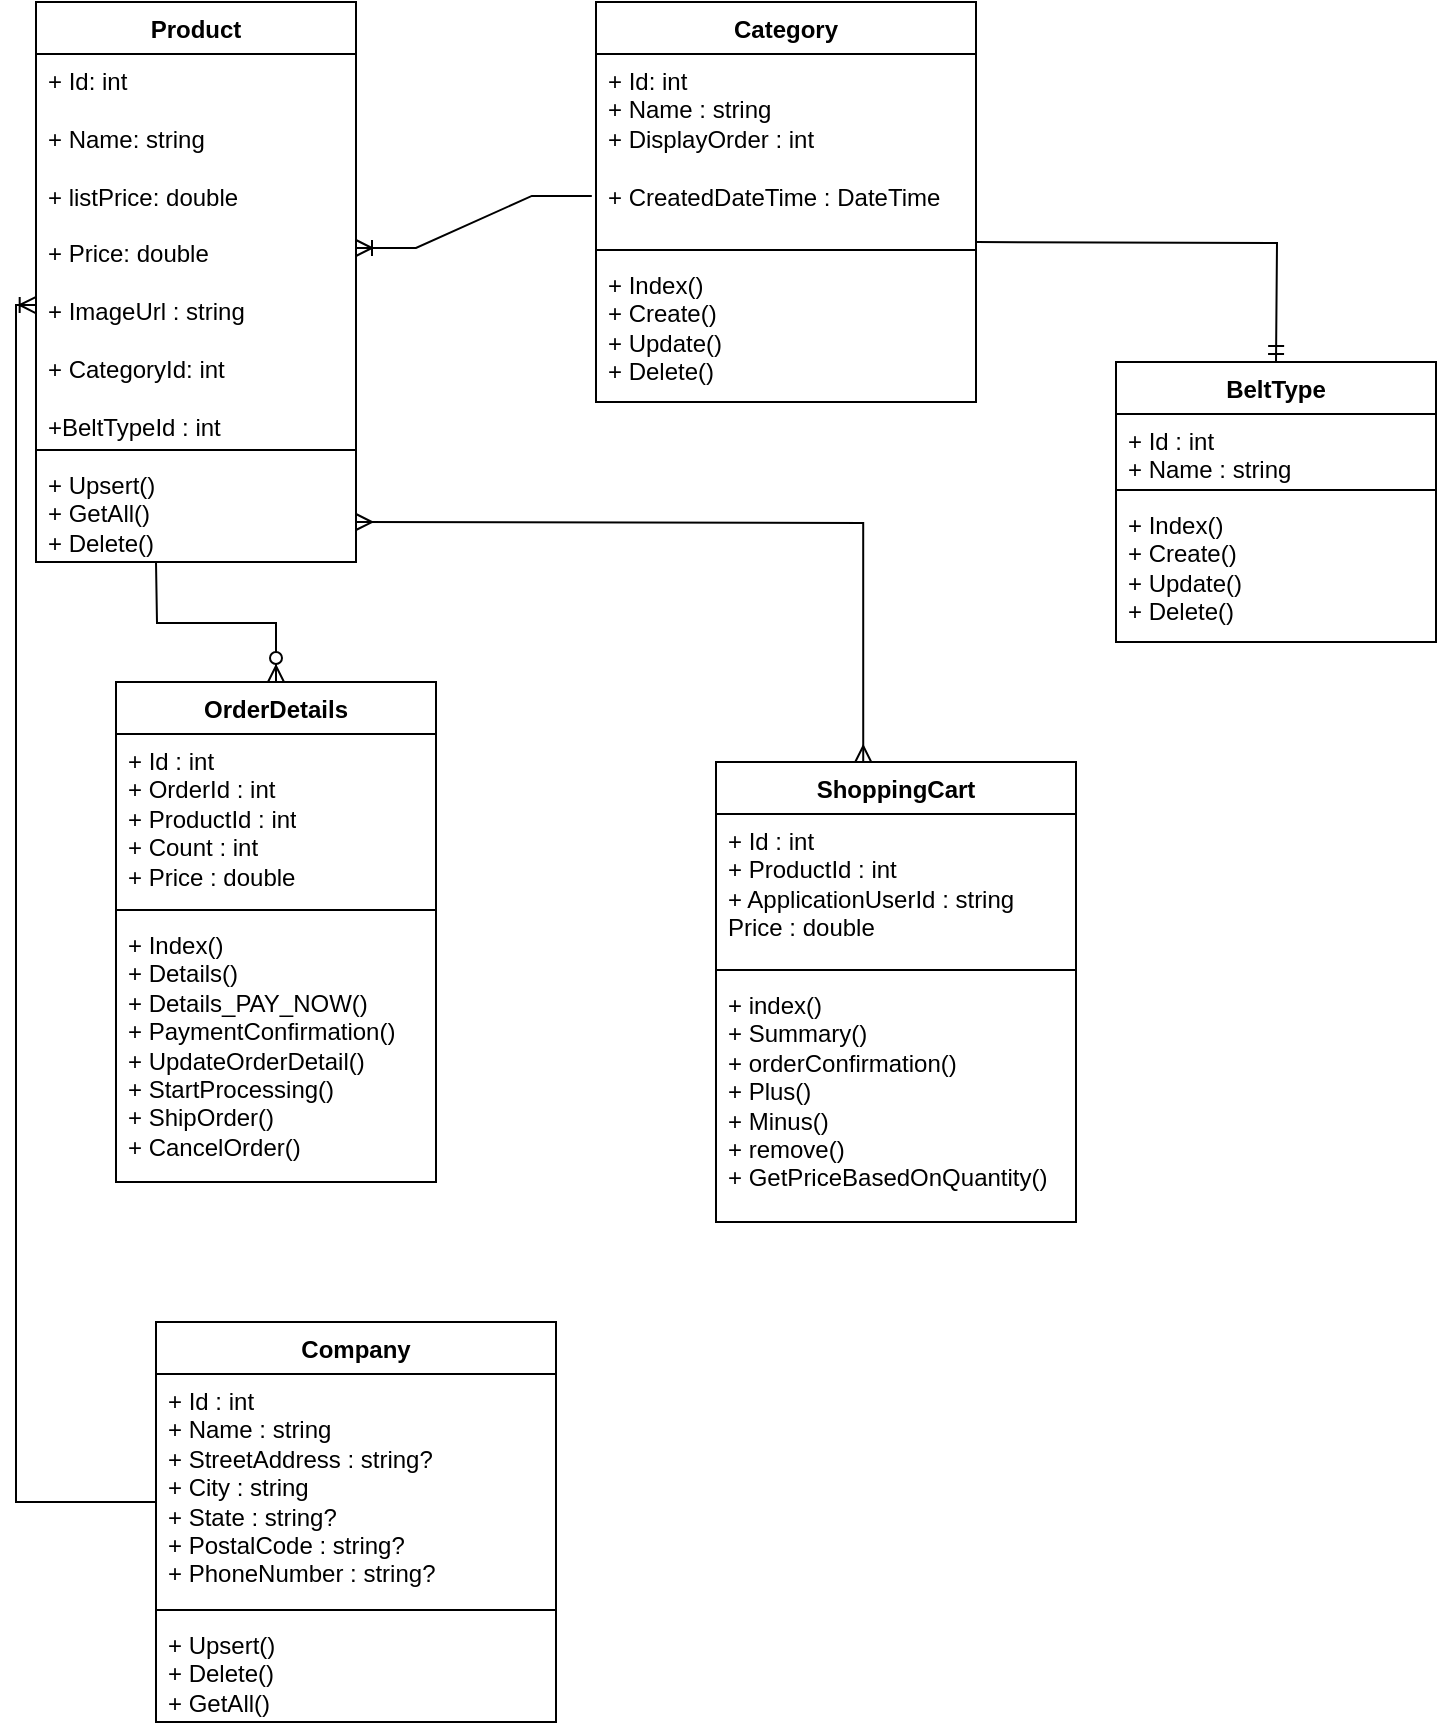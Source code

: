 <mxfile version="21.1.7" type="device">
  <diagram name="Page-1" id="jmzV9hrUy3VjYwiL67zY">
    <mxGraphModel dx="1131" dy="1660" grid="1" gridSize="10" guides="1" tooltips="1" connect="1" arrows="1" fold="1" page="1" pageScale="1" pageWidth="850" pageHeight="1100" math="0" shadow="0">
      <root>
        <mxCell id="0" />
        <mxCell id="1" parent="0" />
        <mxCell id="6e7AexZ8bDhlBcwpjl4Z-26" value="Product" style="swimlane;fontStyle=1;align=center;verticalAlign=top;childLayout=stackLayout;horizontal=1;startSize=26;horizontalStack=0;resizeParent=1;resizeParentMax=0;resizeLast=0;collapsible=1;marginBottom=0;whiteSpace=wrap;html=1;" vertex="1" parent="1">
          <mxGeometry x="30" y="-440" width="160" height="280" as="geometry" />
        </mxCell>
        <mxCell id="6e7AexZ8bDhlBcwpjl4Z-27" value="+ Id: int&lt;br&gt;&lt;br&gt;+ Name: string&lt;br&gt;&lt;br&gt;+ listPrice: double&lt;br style=&quot;border-color: var(--border-color);&quot;&gt;&lt;br style=&quot;border-color: var(--border-color);&quot;&gt;+ Price: double&lt;br style=&quot;border-color: var(--border-color);&quot;&gt;&lt;br style=&quot;border-color: var(--border-color);&quot;&gt;+ ImageUrl : string&lt;br style=&quot;border-color: var(--border-color);&quot;&gt;&lt;br style=&quot;border-color: var(--border-color);&quot;&gt;+ CategoryId: int&lt;br style=&quot;border-color: var(--border-color);&quot;&gt;&lt;br style=&quot;border-color: var(--border-color);&quot;&gt;+BeltTypeId : int" style="text;strokeColor=none;fillColor=none;align=left;verticalAlign=top;spacingLeft=4;spacingRight=4;overflow=hidden;rotatable=0;points=[[0,0.5],[1,0.5]];portConstraint=eastwest;whiteSpace=wrap;html=1;" vertex="1" parent="6e7AexZ8bDhlBcwpjl4Z-26">
          <mxGeometry y="26" width="160" height="194" as="geometry" />
        </mxCell>
        <mxCell id="6e7AexZ8bDhlBcwpjl4Z-62" value="" style="edgeStyle=orthogonalEdgeStyle;fontSize=12;html=1;endArrow=ERzeroToMany;endFill=1;rounded=0;entryX=0.5;entryY=0;entryDx=0;entryDy=0;" edge="1" parent="6e7AexZ8bDhlBcwpjl4Z-26" target="6e7AexZ8bDhlBcwpjl4Z-46">
          <mxGeometry width="100" height="100" relative="1" as="geometry">
            <mxPoint x="60" y="280" as="sourcePoint" />
            <mxPoint x="160" y="180" as="targetPoint" />
          </mxGeometry>
        </mxCell>
        <mxCell id="6e7AexZ8bDhlBcwpjl4Z-28" value="" style="line;strokeWidth=1;fillColor=none;align=left;verticalAlign=middle;spacingTop=-1;spacingLeft=3;spacingRight=3;rotatable=0;labelPosition=right;points=[];portConstraint=eastwest;strokeColor=inherit;" vertex="1" parent="6e7AexZ8bDhlBcwpjl4Z-26">
          <mxGeometry y="220" width="160" height="8" as="geometry" />
        </mxCell>
        <mxCell id="6e7AexZ8bDhlBcwpjl4Z-29" value="+ Upsert()&lt;br&gt;+ GetAll()&lt;br&gt;+ Delete()" style="text;strokeColor=none;fillColor=none;align=left;verticalAlign=top;spacingLeft=4;spacingRight=4;overflow=hidden;rotatable=0;points=[[0,0.5],[1,0.5]];portConstraint=eastwest;whiteSpace=wrap;html=1;" vertex="1" parent="6e7AexZ8bDhlBcwpjl4Z-26">
          <mxGeometry y="228" width="160" height="52" as="geometry" />
        </mxCell>
        <mxCell id="6e7AexZ8bDhlBcwpjl4Z-34" value="Category" style="swimlane;fontStyle=1;align=center;verticalAlign=top;childLayout=stackLayout;horizontal=1;startSize=26;horizontalStack=0;resizeParent=1;resizeParentMax=0;resizeLast=0;collapsible=1;marginBottom=0;whiteSpace=wrap;html=1;" vertex="1" parent="1">
          <mxGeometry x="310" y="-440" width="190" height="200" as="geometry" />
        </mxCell>
        <mxCell id="6e7AexZ8bDhlBcwpjl4Z-35" value="+ Id: int&lt;br&gt;+ Name : string&lt;br&gt;+ DisplayOrder : int&lt;br style=&quot;border-color: var(--border-color);&quot;&gt;&lt;br style=&quot;border-color: var(--border-color);&quot;&gt;+ CreatedDateTime : DateTime" style="text;strokeColor=none;fillColor=none;align=left;verticalAlign=top;spacingLeft=4;spacingRight=4;overflow=hidden;rotatable=0;points=[[0,0.5],[1,0.5]];portConstraint=eastwest;whiteSpace=wrap;html=1;" vertex="1" parent="6e7AexZ8bDhlBcwpjl4Z-34">
          <mxGeometry y="26" width="190" height="94" as="geometry" />
        </mxCell>
        <mxCell id="6e7AexZ8bDhlBcwpjl4Z-36" value="" style="line;strokeWidth=1;fillColor=none;align=left;verticalAlign=middle;spacingTop=-1;spacingLeft=3;spacingRight=3;rotatable=0;labelPosition=right;points=[];portConstraint=eastwest;strokeColor=inherit;" vertex="1" parent="6e7AexZ8bDhlBcwpjl4Z-34">
          <mxGeometry y="120" width="190" height="8" as="geometry" />
        </mxCell>
        <mxCell id="6e7AexZ8bDhlBcwpjl4Z-37" value="+ Index()&lt;br&gt;+ Create()&lt;br&gt;+ Update()&lt;br&gt;+ Delete()" style="text;strokeColor=none;fillColor=none;align=left;verticalAlign=top;spacingLeft=4;spacingRight=4;overflow=hidden;rotatable=0;points=[[0,0.5],[1,0.5]];portConstraint=eastwest;whiteSpace=wrap;html=1;" vertex="1" parent="6e7AexZ8bDhlBcwpjl4Z-34">
          <mxGeometry y="128" width="190" height="72" as="geometry" />
        </mxCell>
        <mxCell id="6e7AexZ8bDhlBcwpjl4Z-38" value="BeltType" style="swimlane;fontStyle=1;align=center;verticalAlign=top;childLayout=stackLayout;horizontal=1;startSize=26;horizontalStack=0;resizeParent=1;resizeParentMax=0;resizeLast=0;collapsible=1;marginBottom=0;whiteSpace=wrap;html=1;" vertex="1" parent="1">
          <mxGeometry x="570" y="-260" width="160" height="140" as="geometry" />
        </mxCell>
        <mxCell id="6e7AexZ8bDhlBcwpjl4Z-39" value="+ Id : int&lt;br&gt;+&amp;nbsp;Name : string" style="text;strokeColor=none;fillColor=none;align=left;verticalAlign=top;spacingLeft=4;spacingRight=4;overflow=hidden;rotatable=0;points=[[0,0.5],[1,0.5]];portConstraint=eastwest;whiteSpace=wrap;html=1;" vertex="1" parent="6e7AexZ8bDhlBcwpjl4Z-38">
          <mxGeometry y="26" width="160" height="34" as="geometry" />
        </mxCell>
        <mxCell id="6e7AexZ8bDhlBcwpjl4Z-40" value="" style="line;strokeWidth=1;fillColor=none;align=left;verticalAlign=middle;spacingTop=-1;spacingLeft=3;spacingRight=3;rotatable=0;labelPosition=right;points=[];portConstraint=eastwest;strokeColor=inherit;" vertex="1" parent="6e7AexZ8bDhlBcwpjl4Z-38">
          <mxGeometry y="60" width="160" height="8" as="geometry" />
        </mxCell>
        <mxCell id="6e7AexZ8bDhlBcwpjl4Z-41" value="+ Index()&lt;br style=&quot;border-color: var(--border-color);&quot;&gt;+ Create()&lt;br style=&quot;border-color: var(--border-color);&quot;&gt;+ Update()&lt;br style=&quot;border-color: var(--border-color);&quot;&gt;+ Delete()" style="text;strokeColor=none;fillColor=none;align=left;verticalAlign=top;spacingLeft=4;spacingRight=4;overflow=hidden;rotatable=0;points=[[0,0.5],[1,0.5]];portConstraint=eastwest;whiteSpace=wrap;html=1;" vertex="1" parent="6e7AexZ8bDhlBcwpjl4Z-38">
          <mxGeometry y="68" width="160" height="72" as="geometry" />
        </mxCell>
        <mxCell id="6e7AexZ8bDhlBcwpjl4Z-46" value="OrderDetails" style="swimlane;fontStyle=1;align=center;verticalAlign=top;childLayout=stackLayout;horizontal=1;startSize=26;horizontalStack=0;resizeParent=1;resizeParentMax=0;resizeLast=0;collapsible=1;marginBottom=0;whiteSpace=wrap;html=1;" vertex="1" parent="1">
          <mxGeometry x="70" y="-100" width="160" height="250" as="geometry" />
        </mxCell>
        <mxCell id="6e7AexZ8bDhlBcwpjl4Z-47" value="+ Id : int&lt;br&gt;+ OrderId : int&lt;br&gt;+ ProductId : int&lt;br style=&quot;border-color: var(--border-color);&quot;&gt;+ Count : int&lt;br style=&quot;border-color: var(--border-color);&quot;&gt;+ Price : double" style="text;strokeColor=none;fillColor=none;align=left;verticalAlign=top;spacingLeft=4;spacingRight=4;overflow=hidden;rotatable=0;points=[[0,0.5],[1,0.5]];portConstraint=eastwest;whiteSpace=wrap;html=1;" vertex="1" parent="6e7AexZ8bDhlBcwpjl4Z-46">
          <mxGeometry y="26" width="160" height="84" as="geometry" />
        </mxCell>
        <mxCell id="6e7AexZ8bDhlBcwpjl4Z-48" value="" style="line;strokeWidth=1;fillColor=none;align=left;verticalAlign=middle;spacingTop=-1;spacingLeft=3;spacingRight=3;rotatable=0;labelPosition=right;points=[];portConstraint=eastwest;strokeColor=inherit;" vertex="1" parent="6e7AexZ8bDhlBcwpjl4Z-46">
          <mxGeometry y="110" width="160" height="8" as="geometry" />
        </mxCell>
        <mxCell id="6e7AexZ8bDhlBcwpjl4Z-49" value="+ Index()&lt;br&gt;+ Details()&lt;br&gt;+ Details_PAY_NOW()&lt;br&gt;+ PaymentConfirmation()&lt;br&gt;+ UpdateOrderDetail()&lt;br&gt;+ StartProcessing()&lt;br&gt;+ ShipOrder()&lt;br&gt;+ CancelOrder()" style="text;strokeColor=none;fillColor=none;align=left;verticalAlign=top;spacingLeft=4;spacingRight=4;overflow=hidden;rotatable=0;points=[[0,0.5],[1,0.5]];portConstraint=eastwest;whiteSpace=wrap;html=1;" vertex="1" parent="6e7AexZ8bDhlBcwpjl4Z-46">
          <mxGeometry y="118" width="160" height="132" as="geometry" />
        </mxCell>
        <mxCell id="6e7AexZ8bDhlBcwpjl4Z-50" value="ShoppingCart" style="swimlane;fontStyle=1;align=center;verticalAlign=top;childLayout=stackLayout;horizontal=1;startSize=26;horizontalStack=0;resizeParent=1;resizeParentMax=0;resizeLast=0;collapsible=1;marginBottom=0;whiteSpace=wrap;html=1;" vertex="1" parent="1">
          <mxGeometry x="370" y="-60" width="180" height="230" as="geometry" />
        </mxCell>
        <mxCell id="6e7AexZ8bDhlBcwpjl4Z-51" value="+ Id : int&lt;br&gt;+ ProductId : int&lt;br&gt;+ ApplicationUserId : string&lt;br&gt;Price : double" style="text;strokeColor=none;fillColor=none;align=left;verticalAlign=top;spacingLeft=4;spacingRight=4;overflow=hidden;rotatable=0;points=[[0,0.5],[1,0.5]];portConstraint=eastwest;whiteSpace=wrap;html=1;" vertex="1" parent="6e7AexZ8bDhlBcwpjl4Z-50">
          <mxGeometry y="26" width="180" height="74" as="geometry" />
        </mxCell>
        <mxCell id="6e7AexZ8bDhlBcwpjl4Z-52" value="" style="line;strokeWidth=1;fillColor=none;align=left;verticalAlign=middle;spacingTop=-1;spacingLeft=3;spacingRight=3;rotatable=0;labelPosition=right;points=[];portConstraint=eastwest;strokeColor=inherit;" vertex="1" parent="6e7AexZ8bDhlBcwpjl4Z-50">
          <mxGeometry y="100" width="180" height="8" as="geometry" />
        </mxCell>
        <mxCell id="6e7AexZ8bDhlBcwpjl4Z-53" value="+ index()&lt;br&gt;+ Summary()&lt;br&gt;+ orderConfirmation()&lt;br&gt;+ Plus()&lt;br&gt;+ Minus()&lt;br&gt;+ remove()&lt;br&gt;+ GetPriceBasedOnQuantity()" style="text;strokeColor=none;fillColor=none;align=left;verticalAlign=top;spacingLeft=4;spacingRight=4;overflow=hidden;rotatable=0;points=[[0,0.5],[1,0.5]];portConstraint=eastwest;whiteSpace=wrap;html=1;" vertex="1" parent="6e7AexZ8bDhlBcwpjl4Z-50">
          <mxGeometry y="108" width="180" height="122" as="geometry" />
        </mxCell>
        <mxCell id="6e7AexZ8bDhlBcwpjl4Z-59" value="" style="edgeStyle=entityRelationEdgeStyle;fontSize=12;html=1;endArrow=ERoneToMany;rounded=0;exitX=-0.011;exitY=0.755;exitDx=0;exitDy=0;exitPerimeter=0;" edge="1" parent="1" source="6e7AexZ8bDhlBcwpjl4Z-35" target="6e7AexZ8bDhlBcwpjl4Z-27">
          <mxGeometry width="100" height="100" relative="1" as="geometry">
            <mxPoint x="190" y="-280" as="sourcePoint" />
            <mxPoint x="290" y="-380" as="targetPoint" />
          </mxGeometry>
        </mxCell>
        <mxCell id="6e7AexZ8bDhlBcwpjl4Z-60" value="" style="edgeStyle=orthogonalEdgeStyle;fontSize=12;html=1;endArrow=ERmandOne;rounded=0;entryX=0.5;entryY=0;entryDx=0;entryDy=0;" edge="1" parent="1">
          <mxGeometry width="100" height="100" relative="1" as="geometry">
            <mxPoint x="500" y="-320" as="sourcePoint" />
            <mxPoint x="650" y="-260" as="targetPoint" />
          </mxGeometry>
        </mxCell>
        <mxCell id="6e7AexZ8bDhlBcwpjl4Z-64" value="" style="edgeStyle=orthogonalEdgeStyle;fontSize=12;html=1;endArrow=ERmany;startArrow=ERmany;rounded=0;entryX=0.409;entryY=0;entryDx=0;entryDy=0;entryPerimeter=0;" edge="1" parent="1" target="6e7AexZ8bDhlBcwpjl4Z-50">
          <mxGeometry width="100" height="100" relative="1" as="geometry">
            <mxPoint x="190" y="-180" as="sourcePoint" />
            <mxPoint x="450" y="-70" as="targetPoint" />
          </mxGeometry>
        </mxCell>
        <mxCell id="6e7AexZ8bDhlBcwpjl4Z-67" value="Company" style="swimlane;fontStyle=1;align=center;verticalAlign=top;childLayout=stackLayout;horizontal=1;startSize=26;horizontalStack=0;resizeParent=1;resizeParentMax=0;resizeLast=0;collapsible=1;marginBottom=0;whiteSpace=wrap;html=1;" vertex="1" parent="1">
          <mxGeometry x="90" y="220" width="200" height="200" as="geometry" />
        </mxCell>
        <mxCell id="6e7AexZ8bDhlBcwpjl4Z-68" value="+ Id : int&lt;br&gt;+ Name : string&lt;br&gt;+ StreetAddress : string?&lt;br&gt;+ City : string&lt;br&gt;+ State : string?&lt;br&gt;+ PostalCode : string?&lt;br&gt;+ PhoneNumber : string?" style="text;strokeColor=none;fillColor=none;align=left;verticalAlign=top;spacingLeft=4;spacingRight=4;overflow=hidden;rotatable=0;points=[[0,0.5],[1,0.5]];portConstraint=eastwest;whiteSpace=wrap;html=1;" vertex="1" parent="6e7AexZ8bDhlBcwpjl4Z-67">
          <mxGeometry y="26" width="200" height="114" as="geometry" />
        </mxCell>
        <mxCell id="6e7AexZ8bDhlBcwpjl4Z-69" value="" style="line;strokeWidth=1;fillColor=none;align=left;verticalAlign=middle;spacingTop=-1;spacingLeft=3;spacingRight=3;rotatable=0;labelPosition=right;points=[];portConstraint=eastwest;strokeColor=inherit;" vertex="1" parent="6e7AexZ8bDhlBcwpjl4Z-67">
          <mxGeometry y="140" width="200" height="8" as="geometry" />
        </mxCell>
        <mxCell id="6e7AexZ8bDhlBcwpjl4Z-70" value="+ Upsert()&lt;br&gt;+ Delete()&lt;br&gt;+ GetAll()" style="text;strokeColor=none;fillColor=none;align=left;verticalAlign=top;spacingLeft=4;spacingRight=4;overflow=hidden;rotatable=0;points=[[0,0.5],[1,0.5]];portConstraint=eastwest;whiteSpace=wrap;html=1;" vertex="1" parent="6e7AexZ8bDhlBcwpjl4Z-67">
          <mxGeometry y="148" width="200" height="52" as="geometry" />
        </mxCell>
        <mxCell id="6e7AexZ8bDhlBcwpjl4Z-71" value="" style="fontSize=12;html=1;endArrow=ERoneToMany;rounded=0;entryX=-0.001;entryY=0.647;entryDx=0;entryDy=0;entryPerimeter=0;edgeStyle=orthogonalEdgeStyle;" edge="1" parent="1" target="6e7AexZ8bDhlBcwpjl4Z-27">
          <mxGeometry width="100" height="100" relative="1" as="geometry">
            <mxPoint x="90" y="310" as="sourcePoint" />
            <mxPoint x="20" y="-290" as="targetPoint" />
            <Array as="points">
              <mxPoint x="20" y="310" />
              <mxPoint x="20" y="-288" />
            </Array>
          </mxGeometry>
        </mxCell>
      </root>
    </mxGraphModel>
  </diagram>
</mxfile>
